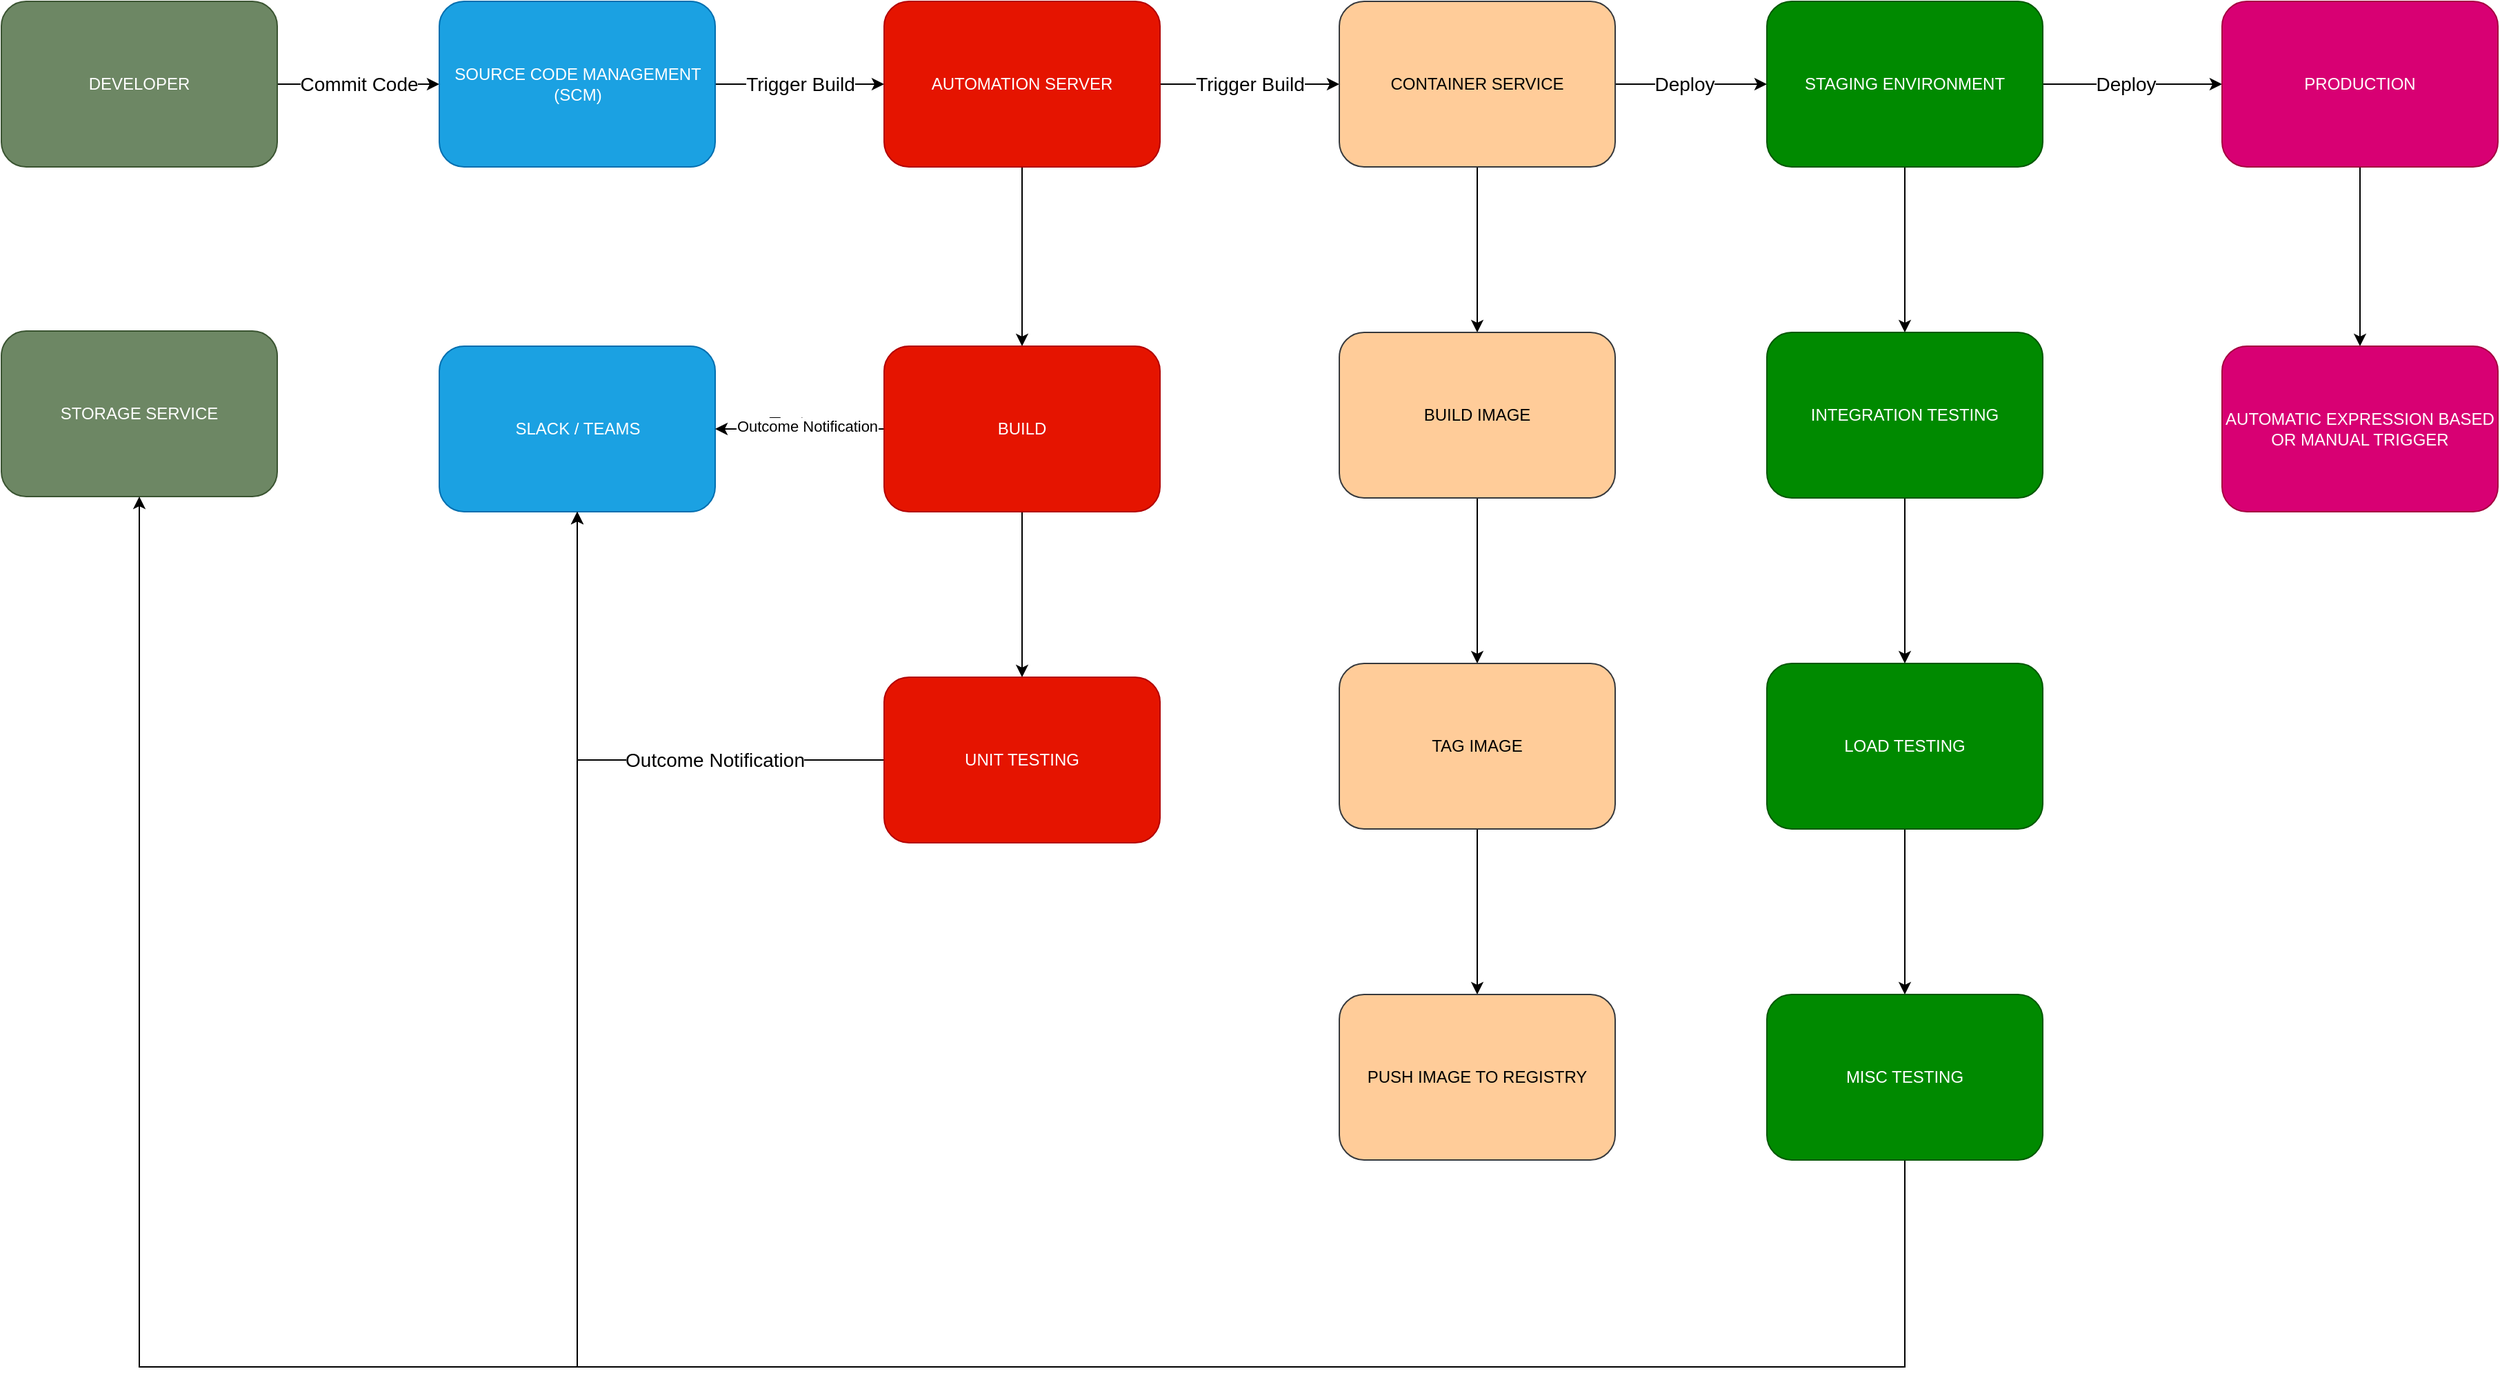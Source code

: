 <mxfile version="26.0.3">
  <diagram name="Página-1" id="VFh7XDUAkbUfB4gRFl6l">
    <mxGraphModel dx="2049" dy="1206" grid="1" gridSize="10" guides="1" tooltips="1" connect="1" arrows="1" fold="1" page="1" pageScale="1" pageWidth="2336" pageHeight="1654" math="0" shadow="0">
      <root>
        <mxCell id="0" />
        <mxCell id="1" parent="0" />
        <mxCell id="e2zJ0hm319wFkXwzeAuq-4" style="edgeStyle=orthogonalEdgeStyle;rounded=0;orthogonalLoop=1;jettySize=auto;html=1;exitX=1;exitY=0.5;exitDx=0;exitDy=0;entryX=0;entryY=0.5;entryDx=0;entryDy=0;" parent="1" source="v9EOJD1VazZUanot8Mx2-5" target="v9EOJD1VazZUanot8Mx2-7" edge="1">
          <mxGeometry relative="1" as="geometry" />
        </mxCell>
        <mxCell id="e2zJ0hm319wFkXwzeAuq-32" value="Commit Code" style="edgeLabel;html=1;align=center;verticalAlign=middle;resizable=0;points=[];fontSize=14;" parent="e2zJ0hm319wFkXwzeAuq-4" vertex="1" connectable="0">
          <mxGeometry relative="1" as="geometry">
            <mxPoint as="offset" />
          </mxGeometry>
        </mxCell>
        <mxCell id="v9EOJD1VazZUanot8Mx2-5" value="DEVELOPER" style="rounded=1;whiteSpace=wrap;html=1;fillColor=#6d8764;fontColor=#ffffff;strokeColor=#3A5431;verticalAlign=middle;" parent="1" vertex="1">
          <mxGeometry x="320" y="280" width="200" height="120" as="geometry" />
        </mxCell>
        <mxCell id="e2zJ0hm319wFkXwzeAuq-5" style="edgeStyle=orthogonalEdgeStyle;rounded=0;orthogonalLoop=1;jettySize=auto;html=1;exitX=1;exitY=0.5;exitDx=0;exitDy=0;entryX=0;entryY=0.5;entryDx=0;entryDy=0;" parent="1" source="v9EOJD1VazZUanot8Mx2-7" target="v9EOJD1VazZUanot8Mx2-8" edge="1">
          <mxGeometry relative="1" as="geometry" />
        </mxCell>
        <mxCell id="e2zJ0hm319wFkXwzeAuq-33" value="Trigger Build" style="edgeLabel;html=1;align=center;verticalAlign=middle;resizable=0;points=[];fontSize=14;" parent="e2zJ0hm319wFkXwzeAuq-5" vertex="1" connectable="0">
          <mxGeometry relative="1" as="geometry">
            <mxPoint as="offset" />
          </mxGeometry>
        </mxCell>
        <mxCell id="v9EOJD1VazZUanot8Mx2-7" value="SOURCE CODE MANAGEMENT (SCM)" style="rounded=1;whiteSpace=wrap;html=1;fillColor=#1ba1e2;strokeColor=#006EAF;fontColor=#ffffff;verticalAlign=middle;" parent="1" vertex="1">
          <mxGeometry x="637.5" y="280" width="200" height="120" as="geometry" />
        </mxCell>
        <mxCell id="e2zJ0hm319wFkXwzeAuq-6" style="edgeStyle=orthogonalEdgeStyle;rounded=0;orthogonalLoop=1;jettySize=auto;html=1;exitX=1;exitY=0.5;exitDx=0;exitDy=0;entryX=0;entryY=0.5;entryDx=0;entryDy=0;" parent="1" source="v9EOJD1VazZUanot8Mx2-8" target="v9EOJD1VazZUanot8Mx2-9" edge="1">
          <mxGeometry relative="1" as="geometry" />
        </mxCell>
        <mxCell id="jMdf7gIOHsnmKpsA4vwy-1" value="Trigger Build" style="edgeLabel;html=1;align=center;verticalAlign=middle;resizable=0;points=[];fontSize=14;" parent="e2zJ0hm319wFkXwzeAuq-6" vertex="1" connectable="0">
          <mxGeometry relative="1" as="geometry">
            <mxPoint as="offset" />
          </mxGeometry>
        </mxCell>
        <mxCell id="e2zJ0hm319wFkXwzeAuq-19" style="edgeStyle=orthogonalEdgeStyle;rounded=0;orthogonalLoop=1;jettySize=auto;html=1;exitX=0.5;exitY=1;exitDx=0;exitDy=0;entryX=0.5;entryY=0;entryDx=0;entryDy=0;" parent="1" source="v9EOJD1VazZUanot8Mx2-8" target="v9EOJD1VazZUanot8Mx2-21" edge="1">
          <mxGeometry relative="1" as="geometry" />
        </mxCell>
        <mxCell id="v9EOJD1VazZUanot8Mx2-8" value="AUTOMATION SERVER" style="rounded=1;whiteSpace=wrap;html=1;fillColor=#e51400;fontColor=#ffffff;strokeColor=#B20000;verticalAlign=middle;" parent="1" vertex="1">
          <mxGeometry x="960" y="280" width="200" height="120" as="geometry" />
        </mxCell>
        <mxCell id="e2zJ0hm319wFkXwzeAuq-7" style="edgeStyle=orthogonalEdgeStyle;rounded=0;orthogonalLoop=1;jettySize=auto;html=1;exitX=1;exitY=0.5;exitDx=0;exitDy=0;entryX=0;entryY=0.5;entryDx=0;entryDy=0;" parent="1" source="v9EOJD1VazZUanot8Mx2-9" target="v9EOJD1VazZUanot8Mx2-10" edge="1">
          <mxGeometry relative="1" as="geometry" />
        </mxCell>
        <mxCell id="jMdf7gIOHsnmKpsA4vwy-2" value="Deploy" style="edgeLabel;html=1;align=center;verticalAlign=middle;resizable=0;points=[];fontSize=14;" parent="e2zJ0hm319wFkXwzeAuq-7" vertex="1" connectable="0">
          <mxGeometry x="-0.102" y="-3" relative="1" as="geometry">
            <mxPoint y="-3" as="offset" />
          </mxGeometry>
        </mxCell>
        <mxCell id="e2zJ0hm319wFkXwzeAuq-24" style="edgeStyle=orthogonalEdgeStyle;rounded=0;orthogonalLoop=1;jettySize=auto;html=1;exitX=0.5;exitY=1;exitDx=0;exitDy=0;" parent="1" source="v9EOJD1VazZUanot8Mx2-9" target="v9EOJD1VazZUanot8Mx2-22" edge="1">
          <mxGeometry relative="1" as="geometry" />
        </mxCell>
        <mxCell id="v9EOJD1VazZUanot8Mx2-9" value="CONTAINER SERVICE" style="rounded=1;whiteSpace=wrap;html=1;fillColor=#ffcc99;strokeColor=#36393d;verticalAlign=middle;" parent="1" vertex="1">
          <mxGeometry x="1290" y="280" width="200" height="120" as="geometry" />
        </mxCell>
        <mxCell id="e2zJ0hm319wFkXwzeAuq-8" style="edgeStyle=orthogonalEdgeStyle;rounded=0;orthogonalLoop=1;jettySize=auto;html=1;exitX=1;exitY=0.5;exitDx=0;exitDy=0;entryX=0;entryY=0.5;entryDx=0;entryDy=0;" parent="1" source="v9EOJD1VazZUanot8Mx2-10" target="v9EOJD1VazZUanot8Mx2-12" edge="1">
          <mxGeometry relative="1" as="geometry" />
        </mxCell>
        <mxCell id="jMdf7gIOHsnmKpsA4vwy-3" value="Deploy" style="edgeLabel;html=1;align=center;verticalAlign=middle;resizable=0;points=[];fontSize=14;" parent="e2zJ0hm319wFkXwzeAuq-8" vertex="1" connectable="0">
          <mxGeometry x="-0.15" y="-3" relative="1" as="geometry">
            <mxPoint x="4" y="-3" as="offset" />
          </mxGeometry>
        </mxCell>
        <mxCell id="e2zJ0hm319wFkXwzeAuq-27" style="edgeStyle=orthogonalEdgeStyle;rounded=0;orthogonalLoop=1;jettySize=auto;html=1;exitX=0.5;exitY=1;exitDx=0;exitDy=0;entryX=0.5;entryY=0;entryDx=0;entryDy=0;" parent="1" source="v9EOJD1VazZUanot8Mx2-10" edge="1">
          <mxGeometry relative="1" as="geometry">
            <mxPoint x="1700" y="520" as="targetPoint" />
          </mxGeometry>
        </mxCell>
        <mxCell id="v9EOJD1VazZUanot8Mx2-10" value="STAGING ENVIRONMENT" style="rounded=1;whiteSpace=wrap;html=1;fillColor=#008a00;fontColor=#ffffff;strokeColor=#005700;verticalAlign=middle;" parent="1" vertex="1">
          <mxGeometry x="1600" y="280" width="200" height="120" as="geometry" />
        </mxCell>
        <mxCell id="e2zJ0hm319wFkXwzeAuq-9" style="edgeStyle=orthogonalEdgeStyle;rounded=0;orthogonalLoop=1;jettySize=auto;html=1;exitX=0.5;exitY=1;exitDx=0;exitDy=0;entryX=0.5;entryY=0;entryDx=0;entryDy=0;" parent="1" source="v9EOJD1VazZUanot8Mx2-12" target="v9EOJD1VazZUanot8Mx2-24" edge="1">
          <mxGeometry relative="1" as="geometry" />
        </mxCell>
        <mxCell id="v9EOJD1VazZUanot8Mx2-12" value="PRODUCTION" style="rounded=1;whiteSpace=wrap;html=1;fillColor=#d80073;fontColor=#ffffff;strokeColor=#A50040;verticalAlign=middle;" parent="1" vertex="1">
          <mxGeometry x="1930" y="280" width="200" height="120" as="geometry" />
        </mxCell>
        <mxCell id="v9EOJD1VazZUanot8Mx2-19" value="STORAGE SERVICE" style="rounded=1;whiteSpace=wrap;html=1;fillColor=#6d8764;fontColor=#ffffff;strokeColor=#3A5431;verticalAlign=middle;" parent="1" vertex="1">
          <mxGeometry x="320" y="519" width="200" height="120" as="geometry" />
        </mxCell>
        <mxCell id="v9EOJD1VazZUanot8Mx2-20" value="SLACK / TEAMS" style="rounded=1;whiteSpace=wrap;html=1;fillColor=#1ba1e2;strokeColor=#006EAF;fontColor=#ffffff;verticalAlign=middle;" parent="1" vertex="1">
          <mxGeometry x="637.5" y="530" width="200" height="120" as="geometry" />
        </mxCell>
        <mxCell id="e2zJ0hm319wFkXwzeAuq-20" style="edgeStyle=orthogonalEdgeStyle;rounded=0;orthogonalLoop=1;jettySize=auto;html=1;exitX=0.5;exitY=1;exitDx=0;exitDy=0;entryX=0.5;entryY=0;entryDx=0;entryDy=0;" parent="1" source="v9EOJD1VazZUanot8Mx2-21" target="v9EOJD1VazZUanot8Mx2-25" edge="1">
          <mxGeometry relative="1" as="geometry" />
        </mxCell>
        <mxCell id="e2zJ0hm319wFkXwzeAuq-21" style="edgeStyle=orthogonalEdgeStyle;rounded=0;orthogonalLoop=1;jettySize=auto;html=1;exitX=0;exitY=0.5;exitDx=0;exitDy=0;fontSize=14;" parent="1" source="v9EOJD1VazZUanot8Mx2-21" target="v9EOJD1VazZUanot8Mx2-20" edge="1">
          <mxGeometry relative="1" as="geometry">
            <Array as="points">
              <mxPoint x="840" y="590" />
              <mxPoint x="840" y="590" />
            </Array>
          </mxGeometry>
        </mxCell>
        <mxCell id="jMdf7gIOHsnmKpsA4vwy-4" value="Text" style="edgeLabel;html=1;align=center;verticalAlign=middle;resizable=0;points=[];fontSize=14;" parent="e2zJ0hm319wFkXwzeAuq-21" vertex="1" connectable="0">
          <mxGeometry x="0.162" y="-4" relative="1" as="geometry">
            <mxPoint as="offset" />
          </mxGeometry>
        </mxCell>
        <mxCell id="jMdf7gIOHsnmKpsA4vwy-6" value="Outcome Notification" style="edgeLabel;html=1;align=center;verticalAlign=middle;resizable=0;points=[];fontSize=11;" parent="e2zJ0hm319wFkXwzeAuq-21" vertex="1" connectable="0">
          <mxGeometry x="0.148" y="-2" relative="1" as="geometry">
            <mxPoint x="14" as="offset" />
          </mxGeometry>
        </mxCell>
        <mxCell id="v9EOJD1VazZUanot8Mx2-21" value="BUILD" style="rounded=1;whiteSpace=wrap;html=1;fillColor=#e51400;fontColor=#ffffff;strokeColor=#B20000;verticalAlign=middle;" parent="1" vertex="1">
          <mxGeometry x="960" y="530" width="200" height="120" as="geometry" />
        </mxCell>
        <mxCell id="e2zJ0hm319wFkXwzeAuq-25" style="edgeStyle=orthogonalEdgeStyle;rounded=0;orthogonalLoop=1;jettySize=auto;html=1;exitX=0.5;exitY=1;exitDx=0;exitDy=0;entryX=0.5;entryY=0;entryDx=0;entryDy=0;" parent="1" source="v9EOJD1VazZUanot8Mx2-22" target="v9EOJD1VazZUanot8Mx2-26" edge="1">
          <mxGeometry relative="1" as="geometry" />
        </mxCell>
        <mxCell id="v9EOJD1VazZUanot8Mx2-22" value="BUILD IMAGE" style="rounded=1;whiteSpace=wrap;html=1;fillColor=#ffcc99;strokeColor=#36393d;" parent="1" vertex="1">
          <mxGeometry x="1290" y="520" width="200" height="120" as="geometry" />
        </mxCell>
        <mxCell id="e2zJ0hm319wFkXwzeAuq-30" style="edgeStyle=orthogonalEdgeStyle;rounded=0;orthogonalLoop=1;jettySize=auto;html=1;exitX=0.5;exitY=1;exitDx=0;exitDy=0;entryX=0.5;entryY=0;entryDx=0;entryDy=0;" parent="1" source="v9EOJD1VazZUanot8Mx2-23" target="v9EOJD1VazZUanot8Mx2-27" edge="1">
          <mxGeometry relative="1" as="geometry" />
        </mxCell>
        <mxCell id="v9EOJD1VazZUanot8Mx2-23" value="INTEGRATION TESTING" style="rounded=1;whiteSpace=wrap;html=1;fillColor=#008a00;fontColor=#ffffff;strokeColor=#005700;verticalAlign=middle;" parent="1" vertex="1">
          <mxGeometry x="1600" y="520" width="200" height="120" as="geometry" />
        </mxCell>
        <mxCell id="v9EOJD1VazZUanot8Mx2-24" value="AUTOMATIC EXPRESSION BASED OR MANUAL TRIGGER" style="rounded=1;whiteSpace=wrap;html=1;fillColor=#d80073;fontColor=#ffffff;strokeColor=#A50040;verticalAlign=middle;" parent="1" vertex="1">
          <mxGeometry x="1930" y="530" width="200" height="120" as="geometry" />
        </mxCell>
        <mxCell id="e2zJ0hm319wFkXwzeAuq-22" style="edgeStyle=orthogonalEdgeStyle;rounded=0;orthogonalLoop=1;jettySize=auto;html=1;exitX=0;exitY=0.5;exitDx=0;exitDy=0;entryX=0.5;entryY=1;entryDx=0;entryDy=0;" parent="1" source="v9EOJD1VazZUanot8Mx2-25" target="v9EOJD1VazZUanot8Mx2-20" edge="1">
          <mxGeometry relative="1" as="geometry" />
        </mxCell>
        <mxCell id="jMdf7gIOHsnmKpsA4vwy-8" value="Outcome Notification" style="edgeLabel;html=1;align=center;verticalAlign=middle;resizable=0;points=[];fontSize=14;" parent="e2zJ0hm319wFkXwzeAuq-22" vertex="1" connectable="0">
          <mxGeometry x="-0.387" relative="1" as="geometry">
            <mxPoint as="offset" />
          </mxGeometry>
        </mxCell>
        <mxCell id="v9EOJD1VazZUanot8Mx2-25" value="UNIT TESTING" style="rounded=1;whiteSpace=wrap;html=1;fillColor=#e51400;fontColor=#ffffff;strokeColor=#B20000;verticalAlign=middle;" parent="1" vertex="1">
          <mxGeometry x="960" y="770" width="200" height="120" as="geometry" />
        </mxCell>
        <mxCell id="e2zJ0hm319wFkXwzeAuq-26" style="edgeStyle=orthogonalEdgeStyle;rounded=0;orthogonalLoop=1;jettySize=auto;html=1;exitX=0.5;exitY=1;exitDx=0;exitDy=0;entryX=0.5;entryY=0;entryDx=0;entryDy=0;" parent="1" source="v9EOJD1VazZUanot8Mx2-26" target="v9EOJD1VazZUanot8Mx2-29" edge="1">
          <mxGeometry relative="1" as="geometry" />
        </mxCell>
        <mxCell id="v9EOJD1VazZUanot8Mx2-26" value="TAG IMAGE" style="rounded=1;whiteSpace=wrap;html=1;fillColor=#ffcc99;strokeColor=#36393d;" parent="1" vertex="1">
          <mxGeometry x="1290" y="760" width="200" height="120" as="geometry" />
        </mxCell>
        <mxCell id="e2zJ0hm319wFkXwzeAuq-31" style="edgeStyle=orthogonalEdgeStyle;rounded=0;orthogonalLoop=1;jettySize=auto;html=1;exitX=0.5;exitY=1;exitDx=0;exitDy=0;entryX=0.5;entryY=0;entryDx=0;entryDy=0;" parent="1" source="v9EOJD1VazZUanot8Mx2-27" target="v9EOJD1VazZUanot8Mx2-30" edge="1">
          <mxGeometry relative="1" as="geometry" />
        </mxCell>
        <mxCell id="v9EOJD1VazZUanot8Mx2-27" value="LOAD TESTING" style="rounded=1;whiteSpace=wrap;html=1;fillColor=#008a00;fontColor=#ffffff;strokeColor=#005700;verticalAlign=middle;" parent="1" vertex="1">
          <mxGeometry x="1600" y="760" width="200" height="120" as="geometry" />
        </mxCell>
        <mxCell id="v9EOJD1VazZUanot8Mx2-29" value="PUSH IMAGE TO REGISTRY" style="rounded=1;whiteSpace=wrap;html=1;fillColor=#ffcc99;strokeColor=#36393d;verticalAlign=middle;" parent="1" vertex="1">
          <mxGeometry x="1290" y="1000" width="200" height="120" as="geometry" />
        </mxCell>
        <mxCell id="e2zJ0hm319wFkXwzeAuq-18" style="edgeStyle=orthogonalEdgeStyle;rounded=0;orthogonalLoop=1;jettySize=auto;html=1;exitX=0.5;exitY=1;exitDx=0;exitDy=0;entryX=0.5;entryY=1;entryDx=0;entryDy=0;" parent="1" source="v9EOJD1VazZUanot8Mx2-30" target="v9EOJD1VazZUanot8Mx2-20" edge="1">
          <mxGeometry relative="1" as="geometry">
            <mxPoint x="1660" y="1140" as="sourcePoint" />
            <mxPoint x="637.5" y="660" as="targetPoint" />
            <Array as="points">
              <mxPoint x="1700" y="1270" />
              <mxPoint x="738" y="1270" />
            </Array>
          </mxGeometry>
        </mxCell>
        <mxCell id="e2zJ0hm319wFkXwzeAuq-23" style="edgeStyle=orthogonalEdgeStyle;rounded=0;orthogonalLoop=1;jettySize=auto;html=1;exitX=0.5;exitY=1;exitDx=0;exitDy=0;entryX=0.5;entryY=1;entryDx=0;entryDy=0;" parent="1" source="v9EOJD1VazZUanot8Mx2-30" target="v9EOJD1VazZUanot8Mx2-19" edge="1">
          <mxGeometry relative="1" as="geometry">
            <Array as="points">
              <mxPoint x="1700" y="1270" />
              <mxPoint x="420" y="1270" />
            </Array>
          </mxGeometry>
        </mxCell>
        <mxCell id="v9EOJD1VazZUanot8Mx2-30" value="MISC TESTING" style="rounded=1;whiteSpace=wrap;html=1;fillColor=#008a00;fontColor=#ffffff;strokeColor=#005700;" parent="1" vertex="1">
          <mxGeometry x="1600" y="1000" width="200" height="120" as="geometry" />
        </mxCell>
      </root>
    </mxGraphModel>
  </diagram>
</mxfile>
